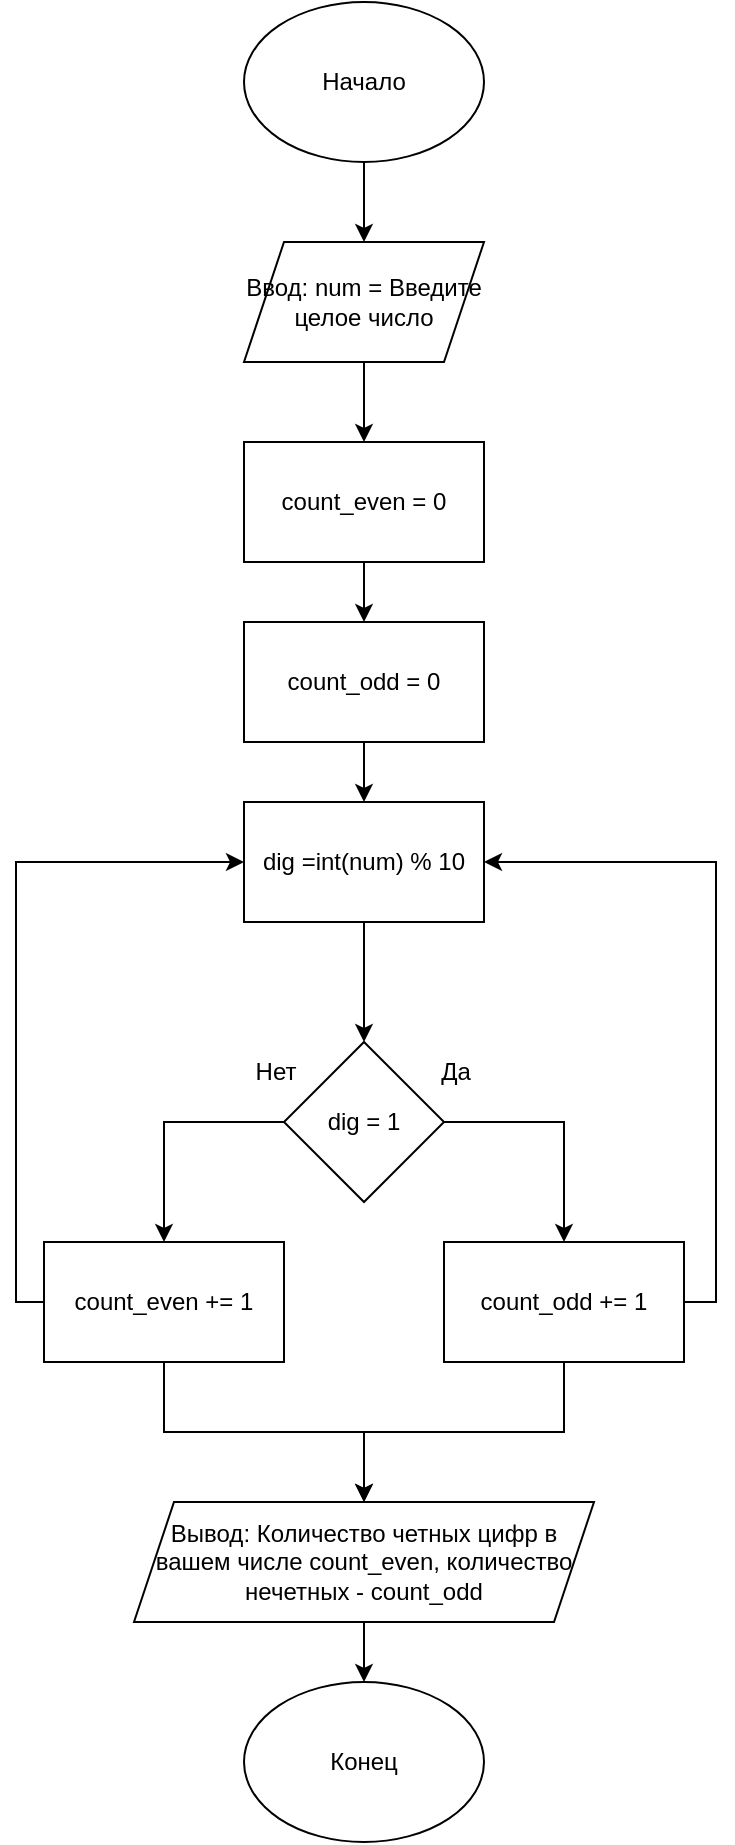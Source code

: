 <mxfile version="16.0.0" type="github">
  <diagram id="roB4mcTKzgv7qSpD-_hf" name="Page-1">
    <mxGraphModel dx="1564" dy="836" grid="1" gridSize="10" guides="1" tooltips="1" connect="1" arrows="1" fold="1" page="1" pageScale="1" pageWidth="827" pageHeight="1169" math="0" shadow="0">
      <root>
        <mxCell id="0" />
        <mxCell id="1" parent="0" />
        <mxCell id="e41JtGNy9nOeHxodAh7b-10" style="edgeStyle=orthogonalEdgeStyle;rounded=0;orthogonalLoop=1;jettySize=auto;html=1;entryX=0.5;entryY=0;entryDx=0;entryDy=0;" edge="1" parent="1" source="e41JtGNy9nOeHxodAh7b-1" target="e41JtGNy9nOeHxodAh7b-2">
          <mxGeometry relative="1" as="geometry" />
        </mxCell>
        <mxCell id="e41JtGNy9nOeHxodAh7b-1" value="Начало" style="ellipse;whiteSpace=wrap;html=1;" vertex="1" parent="1">
          <mxGeometry x="354" y="80" width="120" height="80" as="geometry" />
        </mxCell>
        <mxCell id="e41JtGNy9nOeHxodAh7b-11" style="edgeStyle=orthogonalEdgeStyle;rounded=0;orthogonalLoop=1;jettySize=auto;html=1;entryX=0.5;entryY=0;entryDx=0;entryDy=0;" edge="1" parent="1" source="e41JtGNy9nOeHxodAh7b-2" target="e41JtGNy9nOeHxodAh7b-3">
          <mxGeometry relative="1" as="geometry" />
        </mxCell>
        <mxCell id="e41JtGNy9nOeHxodAh7b-2" value="Ввод: num = Введите целое число" style="shape=parallelogram;perimeter=parallelogramPerimeter;whiteSpace=wrap;html=1;fixedSize=1;" vertex="1" parent="1">
          <mxGeometry x="354" y="200" width="120" height="60" as="geometry" />
        </mxCell>
        <mxCell id="e41JtGNy9nOeHxodAh7b-12" style="edgeStyle=orthogonalEdgeStyle;rounded=0;orthogonalLoop=1;jettySize=auto;html=1;entryX=0.5;entryY=0;entryDx=0;entryDy=0;" edge="1" parent="1" source="e41JtGNy9nOeHxodAh7b-3" target="e41JtGNy9nOeHxodAh7b-4">
          <mxGeometry relative="1" as="geometry" />
        </mxCell>
        <mxCell id="e41JtGNy9nOeHxodAh7b-3" value="count_even = 0" style="rounded=0;whiteSpace=wrap;html=1;" vertex="1" parent="1">
          <mxGeometry x="354" y="300" width="120" height="60" as="geometry" />
        </mxCell>
        <mxCell id="e41JtGNy9nOeHxodAh7b-25" style="edgeStyle=orthogonalEdgeStyle;rounded=0;orthogonalLoop=1;jettySize=auto;html=1;entryX=0.5;entryY=0;entryDx=0;entryDy=0;" edge="1" parent="1" source="e41JtGNy9nOeHxodAh7b-4" target="e41JtGNy9nOeHxodAh7b-24">
          <mxGeometry relative="1" as="geometry" />
        </mxCell>
        <mxCell id="e41JtGNy9nOeHxodAh7b-4" value="count_odd = 0" style="rounded=0;whiteSpace=wrap;html=1;" vertex="1" parent="1">
          <mxGeometry x="354" y="390" width="120" height="60" as="geometry" />
        </mxCell>
        <mxCell id="e41JtGNy9nOeHxodAh7b-14" style="edgeStyle=orthogonalEdgeStyle;rounded=0;orthogonalLoop=1;jettySize=auto;html=1;entryX=0.5;entryY=0;entryDx=0;entryDy=0;" edge="1" parent="1" source="e41JtGNy9nOeHxodAh7b-5" target="e41JtGNy9nOeHxodAh7b-8">
          <mxGeometry relative="1" as="geometry">
            <Array as="points">
              <mxPoint x="514" y="640" />
            </Array>
          </mxGeometry>
        </mxCell>
        <mxCell id="e41JtGNy9nOeHxodAh7b-17" style="edgeStyle=orthogonalEdgeStyle;rounded=0;orthogonalLoop=1;jettySize=auto;html=1;entryX=0.5;entryY=0;entryDx=0;entryDy=0;" edge="1" parent="1" source="e41JtGNy9nOeHxodAh7b-5" target="e41JtGNy9nOeHxodAh7b-9">
          <mxGeometry relative="1" as="geometry">
            <Array as="points">
              <mxPoint x="314" y="640" />
            </Array>
          </mxGeometry>
        </mxCell>
        <mxCell id="e41JtGNy9nOeHxodAh7b-5" value="dig = 1" style="rhombus;whiteSpace=wrap;html=1;" vertex="1" parent="1">
          <mxGeometry x="374" y="600" width="80" height="80" as="geometry" />
        </mxCell>
        <mxCell id="e41JtGNy9nOeHxodAh7b-6" value="Да" style="text;html=1;strokeColor=none;fillColor=none;align=center;verticalAlign=middle;whiteSpace=wrap;rounded=0;" vertex="1" parent="1">
          <mxGeometry x="430" y="600" width="60" height="30" as="geometry" />
        </mxCell>
        <mxCell id="e41JtGNy9nOeHxodAh7b-7" value="Нет" style="text;html=1;strokeColor=none;fillColor=none;align=center;verticalAlign=middle;whiteSpace=wrap;rounded=0;" vertex="1" parent="1">
          <mxGeometry x="340" y="600" width="60" height="30" as="geometry" />
        </mxCell>
        <mxCell id="e41JtGNy9nOeHxodAh7b-21" style="edgeStyle=orthogonalEdgeStyle;rounded=0;orthogonalLoop=1;jettySize=auto;html=1;entryX=0.5;entryY=0;entryDx=0;entryDy=0;" edge="1" parent="1" source="e41JtGNy9nOeHxodAh7b-8" target="e41JtGNy9nOeHxodAh7b-18">
          <mxGeometry relative="1" as="geometry" />
        </mxCell>
        <mxCell id="e41JtGNy9nOeHxodAh7b-27" style="edgeStyle=orthogonalEdgeStyle;rounded=0;orthogonalLoop=1;jettySize=auto;html=1;entryX=1;entryY=0.5;entryDx=0;entryDy=0;" edge="1" parent="1" source="e41JtGNy9nOeHxodAh7b-8" target="e41JtGNy9nOeHxodAh7b-24">
          <mxGeometry relative="1" as="geometry">
            <Array as="points">
              <mxPoint x="590" y="730" />
              <mxPoint x="590" y="510" />
            </Array>
          </mxGeometry>
        </mxCell>
        <mxCell id="e41JtGNy9nOeHxodAh7b-8" value="count_odd += 1" style="rounded=0;whiteSpace=wrap;html=1;" vertex="1" parent="1">
          <mxGeometry x="454" y="700" width="120" height="60" as="geometry" />
        </mxCell>
        <mxCell id="e41JtGNy9nOeHxodAh7b-19" style="edgeStyle=orthogonalEdgeStyle;rounded=0;orthogonalLoop=1;jettySize=auto;html=1;entryX=0.5;entryY=0;entryDx=0;entryDy=0;" edge="1" parent="1" source="e41JtGNy9nOeHxodAh7b-9" target="e41JtGNy9nOeHxodAh7b-18">
          <mxGeometry relative="1" as="geometry" />
        </mxCell>
        <mxCell id="e41JtGNy9nOeHxodAh7b-28" style="edgeStyle=orthogonalEdgeStyle;rounded=0;orthogonalLoop=1;jettySize=auto;html=1;entryX=0;entryY=0.5;entryDx=0;entryDy=0;" edge="1" parent="1" source="e41JtGNy9nOeHxodAh7b-9" target="e41JtGNy9nOeHxodAh7b-24">
          <mxGeometry relative="1" as="geometry">
            <Array as="points">
              <mxPoint x="240" y="730" />
              <mxPoint x="240" y="510" />
            </Array>
          </mxGeometry>
        </mxCell>
        <mxCell id="e41JtGNy9nOeHxodAh7b-9" value="count_even += 1" style="rounded=0;whiteSpace=wrap;html=1;" vertex="1" parent="1">
          <mxGeometry x="254" y="700" width="120" height="60" as="geometry" />
        </mxCell>
        <mxCell id="e41JtGNy9nOeHxodAh7b-23" style="edgeStyle=orthogonalEdgeStyle;rounded=0;orthogonalLoop=1;jettySize=auto;html=1;entryX=0.5;entryY=0;entryDx=0;entryDy=0;" edge="1" parent="1" source="e41JtGNy9nOeHxodAh7b-18" target="e41JtGNy9nOeHxodAh7b-22">
          <mxGeometry relative="1" as="geometry" />
        </mxCell>
        <mxCell id="e41JtGNy9nOeHxodAh7b-18" value="Вывод: Количество четных цифр в вашем числе count_even, количество нечетных - count_odd" style="shape=parallelogram;perimeter=parallelogramPerimeter;whiteSpace=wrap;html=1;fixedSize=1;" vertex="1" parent="1">
          <mxGeometry x="299" y="830" width="230" height="60" as="geometry" />
        </mxCell>
        <mxCell id="e41JtGNy9nOeHxodAh7b-22" value="Конец" style="ellipse;whiteSpace=wrap;html=1;" vertex="1" parent="1">
          <mxGeometry x="354" y="920" width="120" height="80" as="geometry" />
        </mxCell>
        <mxCell id="e41JtGNy9nOeHxodAh7b-26" style="edgeStyle=orthogonalEdgeStyle;rounded=0;orthogonalLoop=1;jettySize=auto;html=1;entryX=0.5;entryY=0;entryDx=0;entryDy=0;" edge="1" parent="1" source="e41JtGNy9nOeHxodAh7b-24" target="e41JtGNy9nOeHxodAh7b-5">
          <mxGeometry relative="1" as="geometry" />
        </mxCell>
        <mxCell id="e41JtGNy9nOeHxodAh7b-24" value="dig =int(num) % 10" style="rounded=0;whiteSpace=wrap;html=1;" vertex="1" parent="1">
          <mxGeometry x="354" y="480" width="120" height="60" as="geometry" />
        </mxCell>
      </root>
    </mxGraphModel>
  </diagram>
</mxfile>
